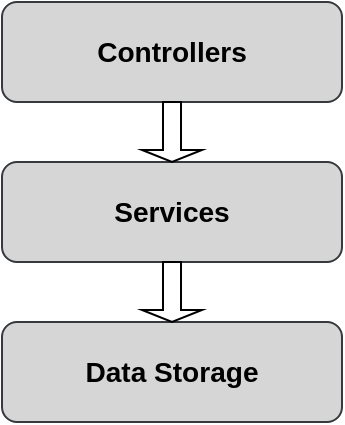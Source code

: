 <mxfile version="24.4.6" type="device">
  <diagram name="Page-1" id="WniV3JUBbijvew9D2Gq7">
    <mxGraphModel dx="961" dy="523" grid="1" gridSize="10" guides="1" tooltips="1" connect="1" arrows="1" fold="1" page="1" pageScale="1" pageWidth="827" pageHeight="1169" math="0" shadow="0">
      <root>
        <mxCell id="0" />
        <mxCell id="1" parent="0" />
        <mxCell id="534LPmrPOwn1J3PbvF31-8" value="&lt;h3&gt;Controllers&lt;/h3&gt;" style="rounded=1;whiteSpace=wrap;html=1;fillColor=#d6d6d6;strokeColor=#36393d;" parent="1" vertex="1">
          <mxGeometry x="290" y="290" width="170" height="50" as="geometry" />
        </mxCell>
        <mxCell id="534LPmrPOwn1J3PbvF31-9" value="&lt;h3&gt;Services&lt;/h3&gt;" style="rounded=1;whiteSpace=wrap;html=1;fillColor=#d6d6d6;strokeColor=#36393d;" parent="1" vertex="1">
          <mxGeometry x="290" y="370" width="170" height="50" as="geometry" />
        </mxCell>
        <mxCell id="534LPmrPOwn1J3PbvF31-10" value="&lt;h3&gt;Data Storage&lt;/h3&gt;" style="rounded=1;whiteSpace=wrap;html=1;fillColor=#d6d6d6;strokeColor=#36393d;" parent="1" vertex="1">
          <mxGeometry x="290" y="450" width="170" height="50" as="geometry" />
        </mxCell>
        <mxCell id="QCiM4hgEnV_R9m5iaPtc-2" value="" style="shape=singleArrow;direction=south;whiteSpace=wrap;html=1;" vertex="1" parent="1">
          <mxGeometry x="360" y="340" width="30" height="30" as="geometry" />
        </mxCell>
        <mxCell id="QCiM4hgEnV_R9m5iaPtc-4" value="" style="shape=singleArrow;direction=south;whiteSpace=wrap;html=1;" vertex="1" parent="1">
          <mxGeometry x="360" y="420" width="30" height="30" as="geometry" />
        </mxCell>
      </root>
    </mxGraphModel>
  </diagram>
</mxfile>
